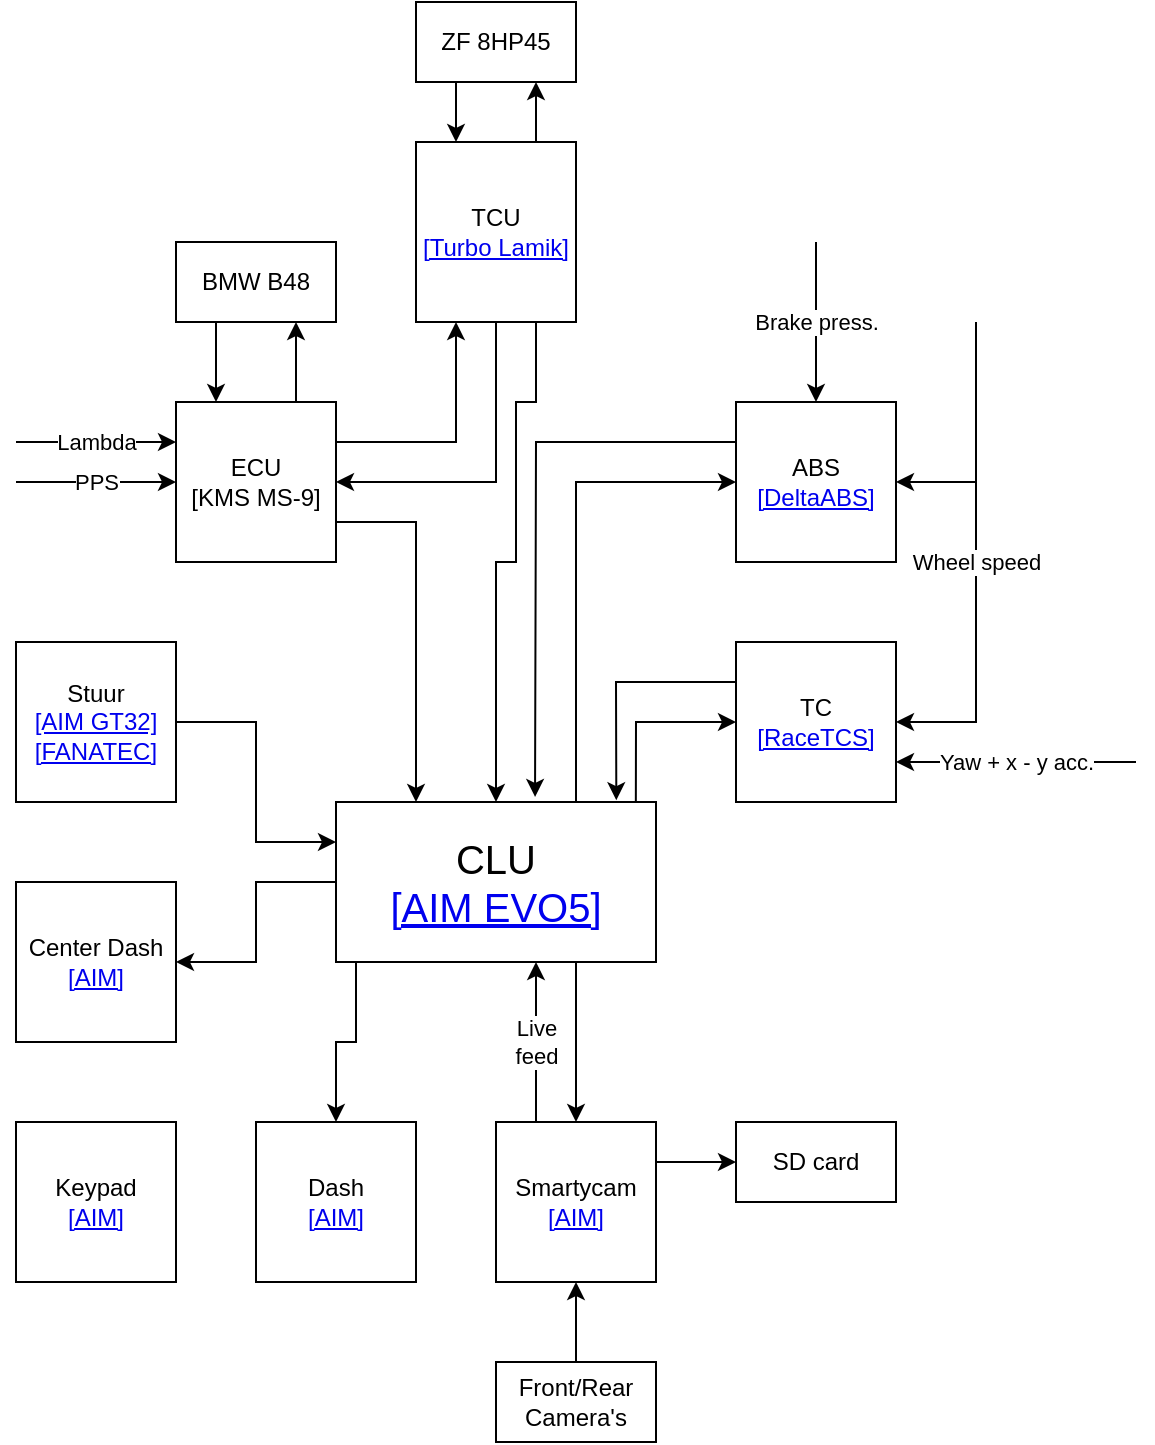 <mxfile version="26.0.9">
  <diagram name="Pagina-1" id="ux_id9cZkUd98M9NX4mF">
    <mxGraphModel dx="546" dy="819" grid="1" gridSize="10" guides="1" tooltips="1" connect="1" arrows="1" fold="1" page="1" pageScale="1" pageWidth="827" pageHeight="1169" math="0" shadow="0">
      <root>
        <mxCell id="0" />
        <mxCell id="1" parent="0" />
        <mxCell id="J4o4WI4mPzxwvKqOewj4-36" style="edgeStyle=orthogonalEdgeStyle;rounded=0;orthogonalLoop=1;jettySize=auto;html=1;entryX=1;entryY=0.5;entryDx=0;entryDy=0;" edge="1" parent="1" source="J4o4WI4mPzxwvKqOewj4-1" target="J4o4WI4mPzxwvKqOewj4-23">
          <mxGeometry relative="1" as="geometry" />
        </mxCell>
        <mxCell id="J4o4WI4mPzxwvKqOewj4-37" style="edgeStyle=orthogonalEdgeStyle;rounded=0;orthogonalLoop=1;jettySize=auto;html=1;entryX=0.5;entryY=0;entryDx=0;entryDy=0;" edge="1" parent="1" source="J4o4WI4mPzxwvKqOewj4-1" target="J4o4WI4mPzxwvKqOewj4-24">
          <mxGeometry relative="1" as="geometry">
            <Array as="points">
              <mxPoint x="770" y="720" />
              <mxPoint x="760" y="720" />
            </Array>
          </mxGeometry>
        </mxCell>
        <mxCell id="J4o4WI4mPzxwvKqOewj4-1" value="&lt;font style=&quot;font-size: 20px;&quot;&gt;CLU&lt;/font&gt;&lt;div&gt;&lt;span style=&quot;font-size: 20px;&quot;&gt;&lt;a href=&quot;https://shop.albi-engineering.nl/product/evo5-datalogger/&quot;&gt;[AIM EVO5]&lt;/a&gt;&lt;/span&gt;&lt;/div&gt;" style="rounded=0;whiteSpace=wrap;html=1;" vertex="1" parent="1">
          <mxGeometry x="760" y="600" width="160" height="80" as="geometry" />
        </mxCell>
        <mxCell id="J4o4WI4mPzxwvKqOewj4-2" value="TC&lt;div&gt;&lt;a href=&quot;https://racetcs.com/&quot;&gt;[RaceTCS]&lt;/a&gt;&lt;/div&gt;" style="rounded=0;whiteSpace=wrap;html=1;" vertex="1" parent="1">
          <mxGeometry x="960" y="520" width="80" height="80" as="geometry" />
        </mxCell>
        <mxCell id="J4o4WI4mPzxwvKqOewj4-3" value="ABS&lt;div&gt;&lt;a href=&quot;https://shop.albi-engineering.nl/product/motorsport-abs-universeel-new/&quot;&gt;[DeltaABS]&lt;/a&gt;&lt;/div&gt;" style="rounded=0;whiteSpace=wrap;html=1;" vertex="1" parent="1">
          <mxGeometry x="960" y="400" width="80" height="80" as="geometry" />
        </mxCell>
        <mxCell id="J4o4WI4mPzxwvKqOewj4-4" value="" style="endArrow=classic;html=1;rounded=0;exitX=0.75;exitY=0;exitDx=0;exitDy=0;entryX=0;entryY=0.5;entryDx=0;entryDy=0;" edge="1" parent="1" source="J4o4WI4mPzxwvKqOewj4-1" target="J4o4WI4mPzxwvKqOewj4-3">
          <mxGeometry width="50" height="50" relative="1" as="geometry">
            <mxPoint x="870" y="690" as="sourcePoint" />
            <mxPoint x="920" y="640" as="targetPoint" />
            <Array as="points">
              <mxPoint x="880" y="440" />
            </Array>
          </mxGeometry>
        </mxCell>
        <mxCell id="J4o4WI4mPzxwvKqOewj4-5" value="" style="endArrow=classic;html=1;rounded=0;exitX=0;exitY=0.25;exitDx=0;exitDy=0;entryX=0.622;entryY=-0.032;entryDx=0;entryDy=0;entryPerimeter=0;" edge="1" parent="1" source="J4o4WI4mPzxwvKqOewj4-3" target="J4o4WI4mPzxwvKqOewj4-1">
          <mxGeometry width="50" height="50" relative="1" as="geometry">
            <mxPoint x="870" y="690" as="sourcePoint" />
            <mxPoint x="860" y="580" as="targetPoint" />
            <Array as="points">
              <mxPoint x="860" y="420" />
            </Array>
          </mxGeometry>
        </mxCell>
        <mxCell id="J4o4WI4mPzxwvKqOewj4-6" value="" style="endArrow=classic;html=1;rounded=0;exitX=0;exitY=0.25;exitDx=0;exitDy=0;entryX=0.876;entryY=-0.011;entryDx=0;entryDy=0;entryPerimeter=0;" edge="1" parent="1" source="J4o4WI4mPzxwvKqOewj4-2" target="J4o4WI4mPzxwvKqOewj4-1">
          <mxGeometry width="50" height="50" relative="1" as="geometry">
            <mxPoint x="870" y="690" as="sourcePoint" />
            <mxPoint x="920" y="640" as="targetPoint" />
            <Array as="points">
              <mxPoint x="900" y="540" />
            </Array>
          </mxGeometry>
        </mxCell>
        <mxCell id="J4o4WI4mPzxwvKqOewj4-7" value="" style="endArrow=classic;html=1;rounded=0;entryX=0;entryY=0.5;entryDx=0;entryDy=0;exitX=0.937;exitY=-0.004;exitDx=0;exitDy=0;exitPerimeter=0;" edge="1" parent="1" source="J4o4WI4mPzxwvKqOewj4-1" target="J4o4WI4mPzxwvKqOewj4-2">
          <mxGeometry width="50" height="50" relative="1" as="geometry">
            <mxPoint x="870" y="690" as="sourcePoint" />
            <mxPoint x="920" y="640" as="targetPoint" />
            <Array as="points">
              <mxPoint x="910" y="560" />
            </Array>
          </mxGeometry>
        </mxCell>
        <mxCell id="J4o4WI4mPzxwvKqOewj4-8" value="ECU&lt;div&gt;[KMS MS-9]&lt;/div&gt;" style="rounded=0;whiteSpace=wrap;html=1;" vertex="1" parent="1">
          <mxGeometry x="680" y="400" width="80" height="80" as="geometry" />
        </mxCell>
        <mxCell id="J4o4WI4mPzxwvKqOewj4-9" value="" style="endArrow=classic;html=1;rounded=0;exitX=1;exitY=0.75;exitDx=0;exitDy=0;entryX=0.25;entryY=0;entryDx=0;entryDy=0;" edge="1" parent="1" source="J4o4WI4mPzxwvKqOewj4-8" target="J4o4WI4mPzxwvKqOewj4-1">
          <mxGeometry width="50" height="50" relative="1" as="geometry">
            <mxPoint x="780" y="610" as="sourcePoint" />
            <mxPoint x="830" y="560" as="targetPoint" />
            <Array as="points">
              <mxPoint x="800" y="460" />
            </Array>
          </mxGeometry>
        </mxCell>
        <mxCell id="J4o4WI4mPzxwvKqOewj4-10" value="BMW B48" style="rounded=0;whiteSpace=wrap;html=1;" vertex="1" parent="1">
          <mxGeometry x="680" y="320" width="80" height="40" as="geometry" />
        </mxCell>
        <mxCell id="J4o4WI4mPzxwvKqOewj4-11" value="" style="endArrow=classic;html=1;rounded=0;exitX=0.75;exitY=0;exitDx=0;exitDy=0;entryX=0.75;entryY=1;entryDx=0;entryDy=0;" edge="1" parent="1" source="J4o4WI4mPzxwvKqOewj4-8" target="J4o4WI4mPzxwvKqOewj4-10">
          <mxGeometry width="50" height="50" relative="1" as="geometry">
            <mxPoint x="780" y="610" as="sourcePoint" />
            <mxPoint x="830" y="560" as="targetPoint" />
          </mxGeometry>
        </mxCell>
        <mxCell id="J4o4WI4mPzxwvKqOewj4-12" value="" style="endArrow=classic;html=1;rounded=0;exitX=0.25;exitY=1;exitDx=0;exitDy=0;entryX=0.25;entryY=0;entryDx=0;entryDy=0;" edge="1" parent="1" source="J4o4WI4mPzxwvKqOewj4-10" target="J4o4WI4mPzxwvKqOewj4-8">
          <mxGeometry width="50" height="50" relative="1" as="geometry">
            <mxPoint x="780" y="610" as="sourcePoint" />
            <mxPoint x="830" y="560" as="targetPoint" />
          </mxGeometry>
        </mxCell>
        <mxCell id="J4o4WI4mPzxwvKqOewj4-13" value="Lambda" style="endArrow=classic;html=1;rounded=0;entryX=0;entryY=0.25;entryDx=0;entryDy=0;" edge="1" parent="1" target="J4o4WI4mPzxwvKqOewj4-8">
          <mxGeometry width="50" height="50" relative="1" as="geometry">
            <mxPoint x="600" y="420" as="sourcePoint" />
            <mxPoint x="830" y="560" as="targetPoint" />
          </mxGeometry>
        </mxCell>
        <mxCell id="J4o4WI4mPzxwvKqOewj4-14" value="PPS" style="endArrow=classic;html=1;rounded=0;entryX=0;entryY=0.5;entryDx=0;entryDy=0;" edge="1" parent="1" target="J4o4WI4mPzxwvKqOewj4-8">
          <mxGeometry width="50" height="50" relative="1" as="geometry">
            <mxPoint x="600" y="440" as="sourcePoint" />
            <mxPoint x="830" y="560" as="targetPoint" />
          </mxGeometry>
        </mxCell>
        <mxCell id="J4o4WI4mPzxwvKqOewj4-15" value="TCU&lt;div&gt;&lt;a href=&quot;https://turbolamik.eu/&quot;&gt;[Turbo Lamik]&lt;/a&gt;&lt;/div&gt;" style="rounded=0;whiteSpace=wrap;html=1;" vertex="1" parent="1">
          <mxGeometry x="800" y="270" width="80" height="90" as="geometry" />
        </mxCell>
        <mxCell id="J4o4WI4mPzxwvKqOewj4-16" value="" style="endArrow=classic;html=1;rounded=0;exitX=1;exitY=0.25;exitDx=0;exitDy=0;entryX=0.25;entryY=1;entryDx=0;entryDy=0;" edge="1" parent="1" source="J4o4WI4mPzxwvKqOewj4-8" target="J4o4WI4mPzxwvKqOewj4-15">
          <mxGeometry width="50" height="50" relative="1" as="geometry">
            <mxPoint x="810" y="550" as="sourcePoint" />
            <mxPoint x="860" y="500" as="targetPoint" />
            <Array as="points">
              <mxPoint x="820" y="420" />
            </Array>
          </mxGeometry>
        </mxCell>
        <mxCell id="J4o4WI4mPzxwvKqOewj4-17" value="" style="endArrow=classic;html=1;rounded=0;exitX=0.5;exitY=1;exitDx=0;exitDy=0;entryX=1;entryY=0.5;entryDx=0;entryDy=0;" edge="1" parent="1" source="J4o4WI4mPzxwvKqOewj4-15" target="J4o4WI4mPzxwvKqOewj4-8">
          <mxGeometry width="50" height="50" relative="1" as="geometry">
            <mxPoint x="810" y="550" as="sourcePoint" />
            <mxPoint x="860" y="500" as="targetPoint" />
            <Array as="points">
              <mxPoint x="840" y="440" />
            </Array>
          </mxGeometry>
        </mxCell>
        <mxCell id="J4o4WI4mPzxwvKqOewj4-18" value="ZF 8HP45" style="rounded=0;whiteSpace=wrap;html=1;" vertex="1" parent="1">
          <mxGeometry x="800" y="200" width="80" height="40" as="geometry" />
        </mxCell>
        <mxCell id="J4o4WI4mPzxwvKqOewj4-19" value="" style="endArrow=classic;html=1;rounded=0;exitX=0.75;exitY=0;exitDx=0;exitDy=0;entryX=0.75;entryY=1;entryDx=0;entryDy=0;" edge="1" parent="1" source="J4o4WI4mPzxwvKqOewj4-15" target="J4o4WI4mPzxwvKqOewj4-18">
          <mxGeometry width="50" height="50" relative="1" as="geometry">
            <mxPoint x="810" y="510" as="sourcePoint" />
            <mxPoint x="860" y="460" as="targetPoint" />
          </mxGeometry>
        </mxCell>
        <mxCell id="J4o4WI4mPzxwvKqOewj4-20" value="" style="endArrow=classic;html=1;rounded=0;exitX=0.25;exitY=1;exitDx=0;exitDy=0;entryX=0.25;entryY=0;entryDx=0;entryDy=0;" edge="1" parent="1" source="J4o4WI4mPzxwvKqOewj4-18" target="J4o4WI4mPzxwvKqOewj4-15">
          <mxGeometry width="50" height="50" relative="1" as="geometry">
            <mxPoint x="810" y="510" as="sourcePoint" />
            <mxPoint x="860" y="460" as="targetPoint" />
          </mxGeometry>
        </mxCell>
        <mxCell id="J4o4WI4mPzxwvKqOewj4-21" value="" style="endArrow=classic;html=1;rounded=0;exitX=0.75;exitY=1;exitDx=0;exitDy=0;entryX=0.5;entryY=0;entryDx=0;entryDy=0;" edge="1" parent="1" source="J4o4WI4mPzxwvKqOewj4-15" target="J4o4WI4mPzxwvKqOewj4-1">
          <mxGeometry width="50" height="50" relative="1" as="geometry">
            <mxPoint x="810" y="510" as="sourcePoint" />
            <mxPoint x="860" y="460" as="targetPoint" />
            <Array as="points">
              <mxPoint x="860" y="400" />
              <mxPoint x="850" y="400" />
              <mxPoint x="850" y="480" />
              <mxPoint x="840" y="480" />
            </Array>
          </mxGeometry>
        </mxCell>
        <mxCell id="J4o4WI4mPzxwvKqOewj4-33" style="edgeStyle=orthogonalEdgeStyle;rounded=0;orthogonalLoop=1;jettySize=auto;html=1;entryX=0;entryY=0.25;entryDx=0;entryDy=0;" edge="1" parent="1" source="J4o4WI4mPzxwvKqOewj4-22" target="J4o4WI4mPzxwvKqOewj4-1">
          <mxGeometry relative="1" as="geometry" />
        </mxCell>
        <mxCell id="J4o4WI4mPzxwvKqOewj4-22" value="Stuur&lt;div&gt;&lt;a href=&quot;https://shop.albi-engineering.nl/product/aim-gt32-steering-wheels-new/&quot;&gt;[AIM GT32]&lt;/a&gt;&lt;/div&gt;&lt;div&gt;&lt;a href=&quot;https://fanatec.com/eu-en/steering-wheels/podium-steering-wheel-bmw-m4-gt3&quot;&gt;[FANATEC]&lt;/a&gt;&lt;/div&gt;" style="rounded=0;whiteSpace=wrap;html=1;" vertex="1" parent="1">
          <mxGeometry x="600" y="520" width="80" height="80" as="geometry" />
        </mxCell>
        <mxCell id="J4o4WI4mPzxwvKqOewj4-23" value="Center Dash&lt;div&gt;&lt;a href=&quot;https://shop.albi-engineering.nl/product/aim-mxs-strada-light-dash-new/&quot;&gt;[AIM]&lt;/a&gt;&lt;/div&gt;" style="rounded=0;whiteSpace=wrap;html=1;" vertex="1" parent="1">
          <mxGeometry x="600" y="640" width="80" height="80" as="geometry" />
        </mxCell>
        <mxCell id="J4o4WI4mPzxwvKqOewj4-24" value="Dash&lt;div&gt;&lt;a href=&quot;https://shop.albi-engineering.nl/product/aim-mxp-6-strada/&quot;&gt;[AIM]&lt;/a&gt;&lt;/div&gt;" style="whiteSpace=wrap;html=1;aspect=fixed;" vertex="1" parent="1">
          <mxGeometry x="720" y="760" width="80" height="80" as="geometry" />
        </mxCell>
        <mxCell id="J4o4WI4mPzxwvKqOewj4-25" value="&lt;div&gt;Smartycam&lt;/div&gt;&lt;div&gt;&lt;a href=&quot;https://shop.albi-engineering.nl/product/aim-smartycam-3-dual-new/&quot;&gt;[AIM]&lt;/a&gt;&lt;/div&gt;" style="whiteSpace=wrap;html=1;aspect=fixed;" vertex="1" parent="1">
          <mxGeometry x="840" y="760" width="80" height="80" as="geometry" />
        </mxCell>
        <mxCell id="J4o4WI4mPzxwvKqOewj4-26" value="" style="endArrow=classic;html=1;rounded=0;entryX=0.5;entryY=0;entryDx=0;entryDy=0;exitX=0.75;exitY=1;exitDx=0;exitDy=0;" edge="1" parent="1" source="J4o4WI4mPzxwvKqOewj4-1" target="J4o4WI4mPzxwvKqOewj4-25">
          <mxGeometry width="50" height="50" relative="1" as="geometry">
            <mxPoint x="900" y="700" as="sourcePoint" />
            <mxPoint x="810" y="590" as="targetPoint" />
          </mxGeometry>
        </mxCell>
        <mxCell id="J4o4WI4mPzxwvKqOewj4-28" value="SD card" style="rounded=0;whiteSpace=wrap;html=1;" vertex="1" parent="1">
          <mxGeometry x="960" y="760" width="80" height="40" as="geometry" />
        </mxCell>
        <mxCell id="J4o4WI4mPzxwvKqOewj4-29" value="" style="endArrow=classic;html=1;rounded=0;exitX=1;exitY=0.25;exitDx=0;exitDy=0;entryX=0;entryY=0.5;entryDx=0;entryDy=0;" edge="1" parent="1" source="J4o4WI4mPzxwvKqOewj4-25" target="J4o4WI4mPzxwvKqOewj4-28">
          <mxGeometry width="50" height="50" relative="1" as="geometry">
            <mxPoint x="870" y="650" as="sourcePoint" />
            <mxPoint x="920" y="600" as="targetPoint" />
          </mxGeometry>
        </mxCell>
        <mxCell id="J4o4WI4mPzxwvKqOewj4-31" value="" style="edgeStyle=orthogonalEdgeStyle;rounded=0;orthogonalLoop=1;jettySize=auto;html=1;" edge="1" parent="1" source="J4o4WI4mPzxwvKqOewj4-30" target="J4o4WI4mPzxwvKqOewj4-25">
          <mxGeometry relative="1" as="geometry" />
        </mxCell>
        <mxCell id="J4o4WI4mPzxwvKqOewj4-30" value="Front/Rear&lt;div&gt;Camera&#39;s&lt;/div&gt;" style="rounded=0;whiteSpace=wrap;html=1;" vertex="1" parent="1">
          <mxGeometry x="840" y="880" width="80" height="40" as="geometry" />
        </mxCell>
        <mxCell id="J4o4WI4mPzxwvKqOewj4-35" value="Live&lt;div&gt;feed&lt;/div&gt;" style="endArrow=classic;html=1;rounded=0;exitX=0.25;exitY=0;exitDx=0;exitDy=0;" edge="1" parent="1" source="J4o4WI4mPzxwvKqOewj4-25">
          <mxGeometry width="50" height="50" relative="1" as="geometry">
            <mxPoint x="800" y="700" as="sourcePoint" />
            <mxPoint x="860" y="680" as="targetPoint" />
          </mxGeometry>
        </mxCell>
        <mxCell id="J4o4WI4mPzxwvKqOewj4-38" value="Keypad&lt;div&gt;&lt;a href=&quot;https://shop.albi-engineering.nl/product/aim-keypads-voor-pdm/&quot;&gt;[AIM]&lt;/a&gt;&lt;/div&gt;" style="rounded=0;whiteSpace=wrap;html=1;" vertex="1" parent="1">
          <mxGeometry x="600" y="760" width="80" height="80" as="geometry" />
        </mxCell>
        <mxCell id="J4o4WI4mPzxwvKqOewj4-40" value="Brake press." style="endArrow=classic;html=1;rounded=0;entryX=0.5;entryY=0;entryDx=0;entryDy=0;" edge="1" parent="1" target="J4o4WI4mPzxwvKqOewj4-3">
          <mxGeometry width="50" height="50" relative="1" as="geometry">
            <mxPoint x="1000" y="320" as="sourcePoint" />
            <mxPoint x="870" y="550" as="targetPoint" />
          </mxGeometry>
        </mxCell>
        <mxCell id="J4o4WI4mPzxwvKqOewj4-41" value="Wheel speed" style="endArrow=classic;html=1;rounded=0;entryX=1;entryY=0.5;entryDx=0;entryDy=0;" edge="1" parent="1" target="J4o4WI4mPzxwvKqOewj4-2">
          <mxGeometry width="50" height="50" relative="1" as="geometry">
            <mxPoint x="1080" y="360" as="sourcePoint" />
            <mxPoint x="1060" y="590" as="targetPoint" />
            <Array as="points">
              <mxPoint x="1080" y="560" />
            </Array>
          </mxGeometry>
        </mxCell>
        <mxCell id="J4o4WI4mPzxwvKqOewj4-42" value="" style="endArrow=classic;html=1;rounded=0;entryX=1;entryY=0.5;entryDx=0;entryDy=0;" edge="1" parent="1" target="J4o4WI4mPzxwvKqOewj4-3">
          <mxGeometry width="50" height="50" relative="1" as="geometry">
            <mxPoint x="1080" y="440" as="sourcePoint" />
            <mxPoint x="1060" y="590" as="targetPoint" />
          </mxGeometry>
        </mxCell>
        <mxCell id="J4o4WI4mPzxwvKqOewj4-43" value="Yaw + x - y acc." style="endArrow=classic;html=1;rounded=0;entryX=1;entryY=0.75;entryDx=0;entryDy=0;" edge="1" parent="1" target="J4o4WI4mPzxwvKqOewj4-2">
          <mxGeometry width="50" height="50" relative="1" as="geometry">
            <mxPoint x="1160" y="580" as="sourcePoint" />
            <mxPoint x="1060" y="590" as="targetPoint" />
            <mxPoint as="offset" />
          </mxGeometry>
        </mxCell>
      </root>
    </mxGraphModel>
  </diagram>
</mxfile>
